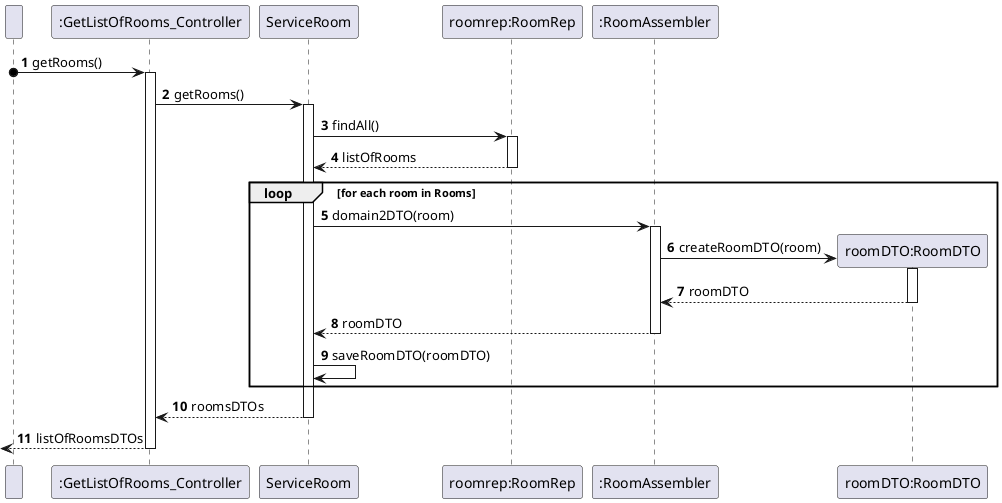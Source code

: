 @startuml
'https://plantuml.com/sequence-diagram

participant " " as User

participant ":GetListOfRooms_Controller" as GetListOfRooms_Controller

participant "ServiceRoom" as Service

participant "roomrep:RoomRep" as RoomRep

participant ":RoomAssembler" as RoomAssembler

participant "roomDTO:RoomDTO" as RoomDTO

autonumber

User o-> GetListOfRooms_Controller: getRooms()

activate GetListOfRooms_Controller

GetListOfRooms_Controller -> Service: getRooms()

activate Service

Service -> RoomRep: findAll()

activate RoomRep

RoomRep --> Service: listOfRooms

deactivate RoomRep


loop  for each room in Rooms

Service -> RoomAssembler: domain2DTO(room)
create RoomDTO
activate RoomAssembler
RoomAssembler -> RoomDTO: createRoomDTO(room)
activate RoomDTO
RoomDTO --> RoomAssembler: roomDTO
deactivate RoomDTO
RoomAssembler --> Service: roomDTO
deactivate RoomAssembler
Service -> Service: saveRoomDTO(roomDTO)

end

Service --> GetListOfRooms_Controller: roomsDTOs

deactivate Service

<-- GetListOfRooms_Controller :listOfRoomsDTOs

deactivate GetListOfRooms_Controller


@enduml